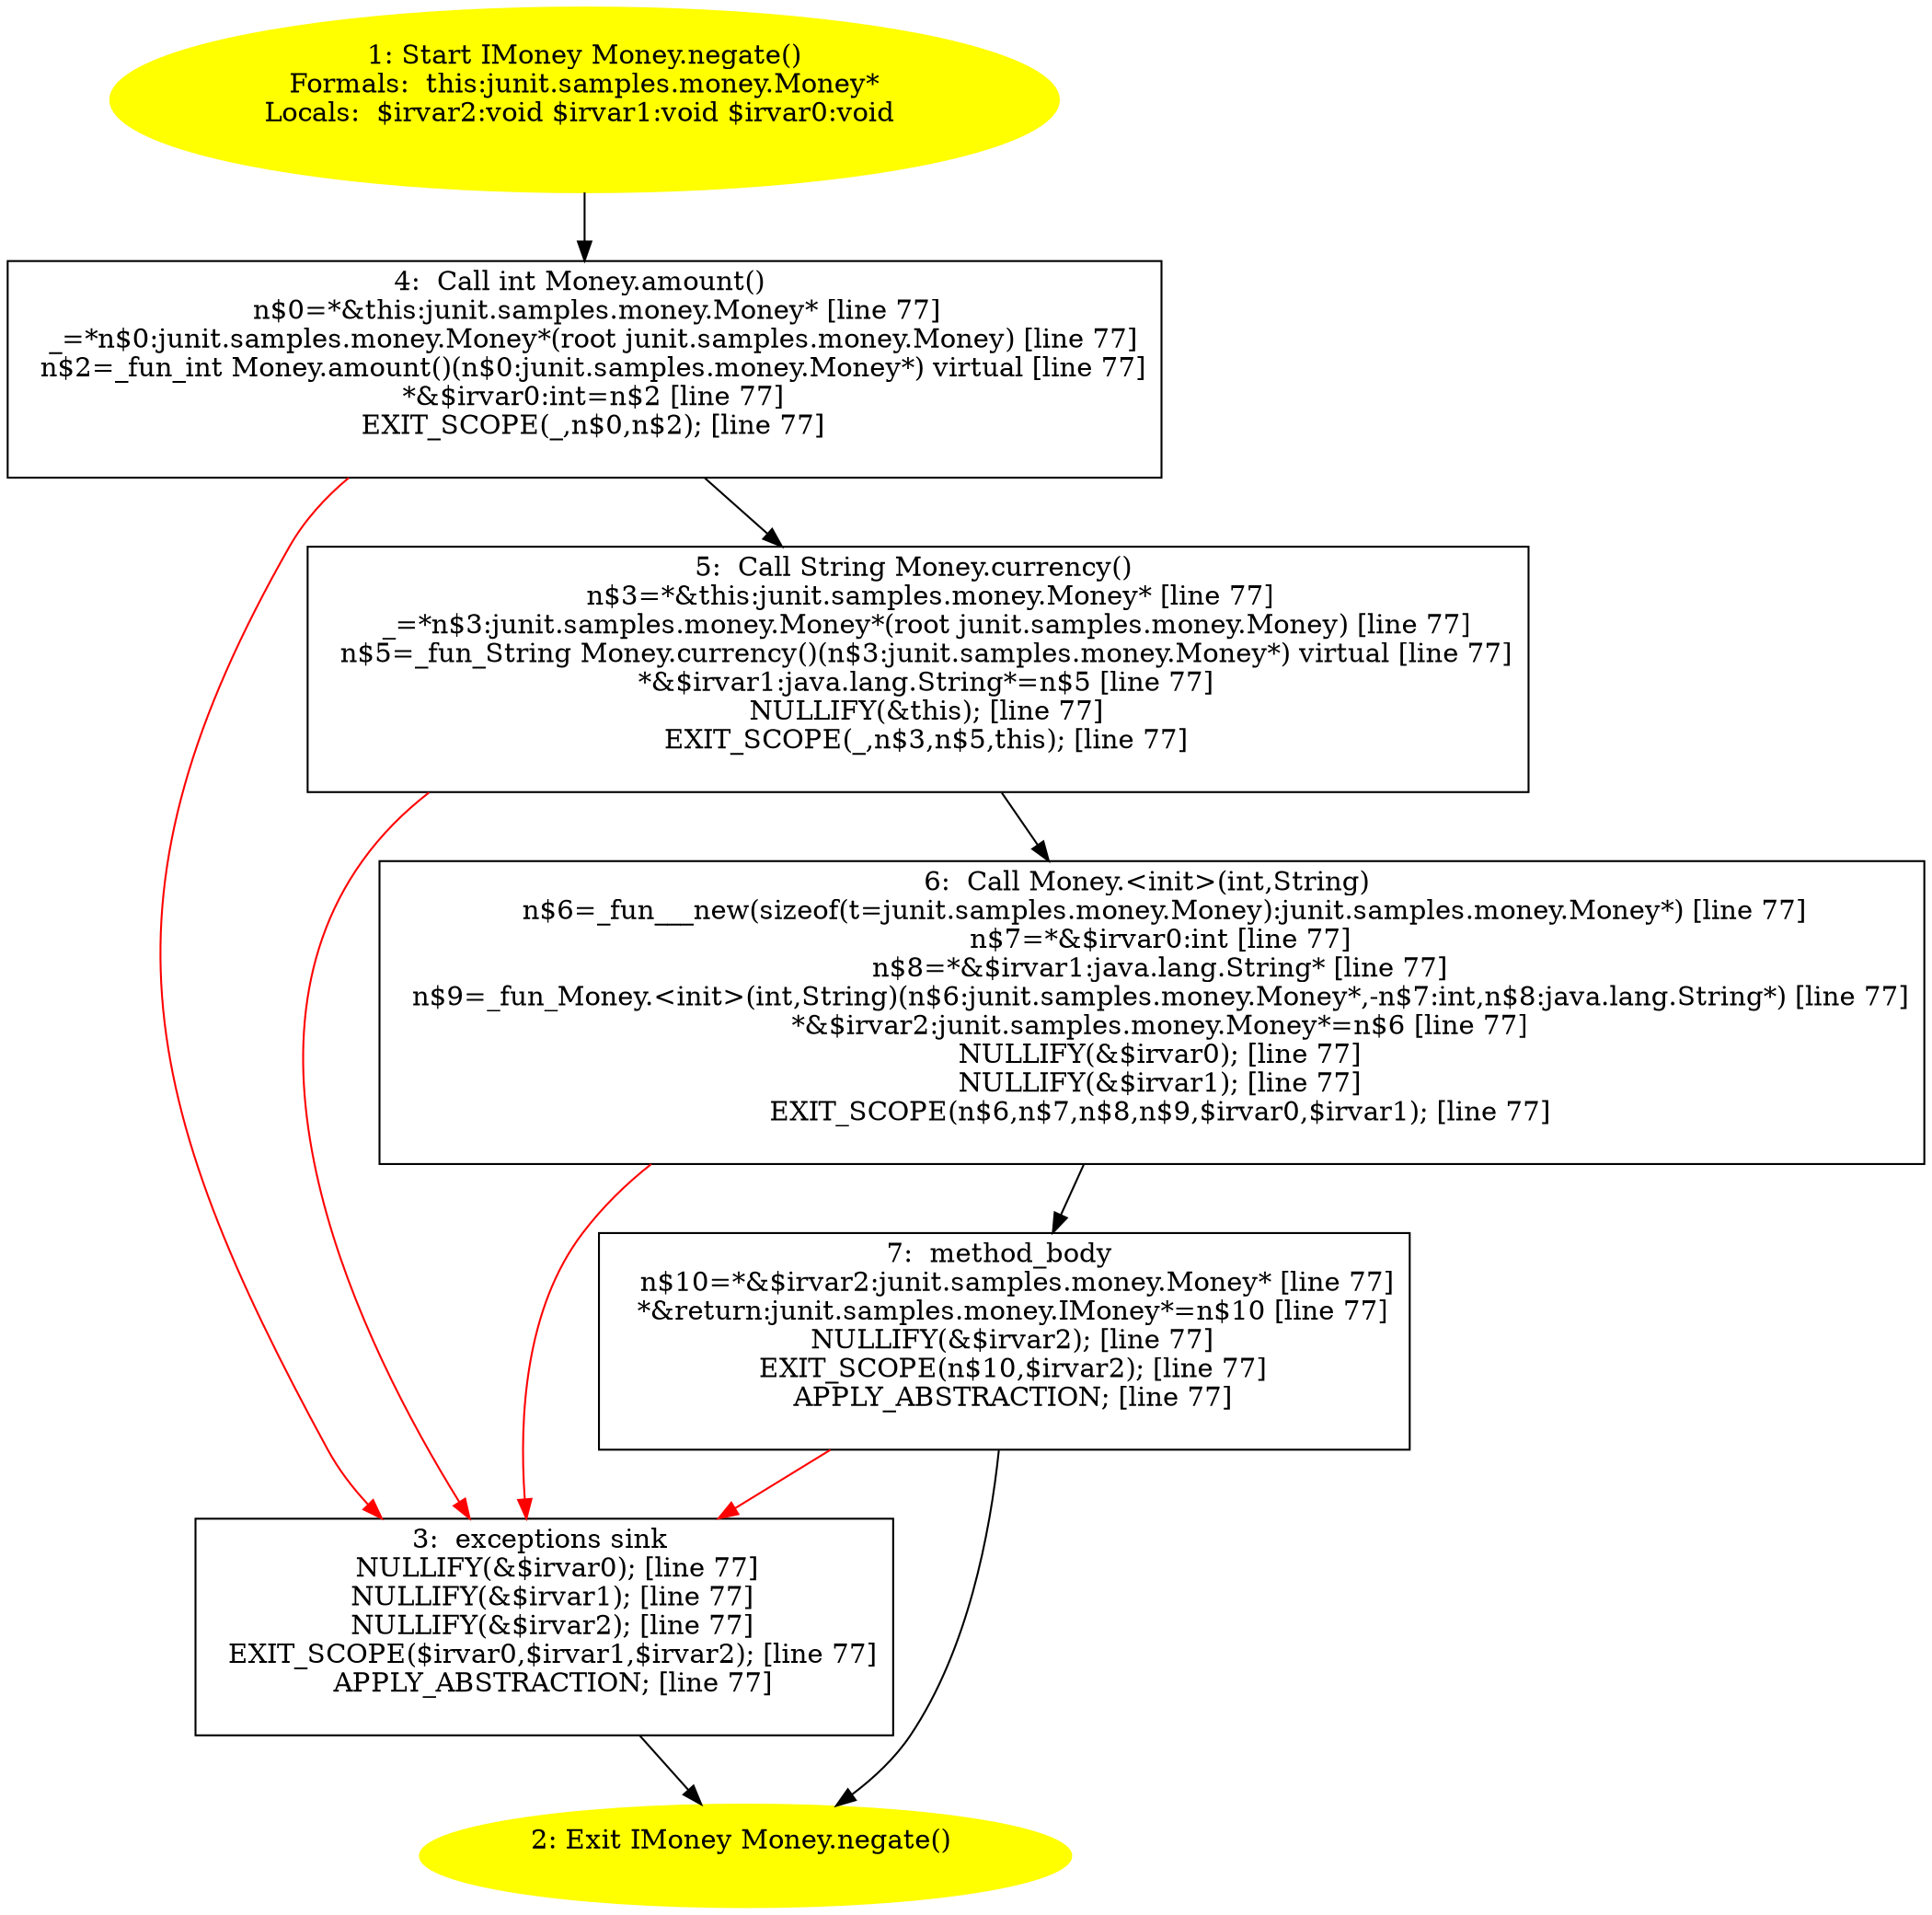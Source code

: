 /* @generated */
digraph cfg {
"junit.samples.money.Money.negate():junit.samples.money.IMoney.1080882cf095e1241711884814bee4b0_1" [label="1: Start IMoney Money.negate()\nFormals:  this:junit.samples.money.Money*\nLocals:  $irvar2:void $irvar1:void $irvar0:void \n  " color=yellow style=filled]
	

	 "junit.samples.money.Money.negate():junit.samples.money.IMoney.1080882cf095e1241711884814bee4b0_1" -> "junit.samples.money.Money.negate():junit.samples.money.IMoney.1080882cf095e1241711884814bee4b0_4" ;
"junit.samples.money.Money.negate():junit.samples.money.IMoney.1080882cf095e1241711884814bee4b0_2" [label="2: Exit IMoney Money.negate() \n  " color=yellow style=filled]
	

"junit.samples.money.Money.negate():junit.samples.money.IMoney.1080882cf095e1241711884814bee4b0_3" [label="3:  exceptions sink \n   NULLIFY(&$irvar0); [line 77]\n  NULLIFY(&$irvar1); [line 77]\n  NULLIFY(&$irvar2); [line 77]\n  EXIT_SCOPE($irvar0,$irvar1,$irvar2); [line 77]\n  APPLY_ABSTRACTION; [line 77]\n " shape="box"]
	

	 "junit.samples.money.Money.negate():junit.samples.money.IMoney.1080882cf095e1241711884814bee4b0_3" -> "junit.samples.money.Money.negate():junit.samples.money.IMoney.1080882cf095e1241711884814bee4b0_2" ;
"junit.samples.money.Money.negate():junit.samples.money.IMoney.1080882cf095e1241711884814bee4b0_4" [label="4:  Call int Money.amount() \n   n$0=*&this:junit.samples.money.Money* [line 77]\n  _=*n$0:junit.samples.money.Money*(root junit.samples.money.Money) [line 77]\n  n$2=_fun_int Money.amount()(n$0:junit.samples.money.Money*) virtual [line 77]\n  *&$irvar0:int=n$2 [line 77]\n  EXIT_SCOPE(_,n$0,n$2); [line 77]\n " shape="box"]
	

	 "junit.samples.money.Money.negate():junit.samples.money.IMoney.1080882cf095e1241711884814bee4b0_4" -> "junit.samples.money.Money.negate():junit.samples.money.IMoney.1080882cf095e1241711884814bee4b0_5" ;
	 "junit.samples.money.Money.negate():junit.samples.money.IMoney.1080882cf095e1241711884814bee4b0_4" -> "junit.samples.money.Money.negate():junit.samples.money.IMoney.1080882cf095e1241711884814bee4b0_3" [color="red" ];
"junit.samples.money.Money.negate():junit.samples.money.IMoney.1080882cf095e1241711884814bee4b0_5" [label="5:  Call String Money.currency() \n   n$3=*&this:junit.samples.money.Money* [line 77]\n  _=*n$3:junit.samples.money.Money*(root junit.samples.money.Money) [line 77]\n  n$5=_fun_String Money.currency()(n$3:junit.samples.money.Money*) virtual [line 77]\n  *&$irvar1:java.lang.String*=n$5 [line 77]\n  NULLIFY(&this); [line 77]\n  EXIT_SCOPE(_,n$3,n$5,this); [line 77]\n " shape="box"]
	

	 "junit.samples.money.Money.negate():junit.samples.money.IMoney.1080882cf095e1241711884814bee4b0_5" -> "junit.samples.money.Money.negate():junit.samples.money.IMoney.1080882cf095e1241711884814bee4b0_6" ;
	 "junit.samples.money.Money.negate():junit.samples.money.IMoney.1080882cf095e1241711884814bee4b0_5" -> "junit.samples.money.Money.negate():junit.samples.money.IMoney.1080882cf095e1241711884814bee4b0_3" [color="red" ];
"junit.samples.money.Money.negate():junit.samples.money.IMoney.1080882cf095e1241711884814bee4b0_6" [label="6:  Call Money.<init>(int,String) \n   n$6=_fun___new(sizeof(t=junit.samples.money.Money):junit.samples.money.Money*) [line 77]\n  n$7=*&$irvar0:int [line 77]\n  n$8=*&$irvar1:java.lang.String* [line 77]\n  n$9=_fun_Money.<init>(int,String)(n$6:junit.samples.money.Money*,-n$7:int,n$8:java.lang.String*) [line 77]\n  *&$irvar2:junit.samples.money.Money*=n$6 [line 77]\n  NULLIFY(&$irvar0); [line 77]\n  NULLIFY(&$irvar1); [line 77]\n  EXIT_SCOPE(n$6,n$7,n$8,n$9,$irvar0,$irvar1); [line 77]\n " shape="box"]
	

	 "junit.samples.money.Money.negate():junit.samples.money.IMoney.1080882cf095e1241711884814bee4b0_6" -> "junit.samples.money.Money.negate():junit.samples.money.IMoney.1080882cf095e1241711884814bee4b0_7" ;
	 "junit.samples.money.Money.negate():junit.samples.money.IMoney.1080882cf095e1241711884814bee4b0_6" -> "junit.samples.money.Money.negate():junit.samples.money.IMoney.1080882cf095e1241711884814bee4b0_3" [color="red" ];
"junit.samples.money.Money.negate():junit.samples.money.IMoney.1080882cf095e1241711884814bee4b0_7" [label="7:  method_body \n   n$10=*&$irvar2:junit.samples.money.Money* [line 77]\n  *&return:junit.samples.money.IMoney*=n$10 [line 77]\n  NULLIFY(&$irvar2); [line 77]\n  EXIT_SCOPE(n$10,$irvar2); [line 77]\n  APPLY_ABSTRACTION; [line 77]\n " shape="box"]
	

	 "junit.samples.money.Money.negate():junit.samples.money.IMoney.1080882cf095e1241711884814bee4b0_7" -> "junit.samples.money.Money.negate():junit.samples.money.IMoney.1080882cf095e1241711884814bee4b0_2" ;
	 "junit.samples.money.Money.negate():junit.samples.money.IMoney.1080882cf095e1241711884814bee4b0_7" -> "junit.samples.money.Money.negate():junit.samples.money.IMoney.1080882cf095e1241711884814bee4b0_3" [color="red" ];
}
